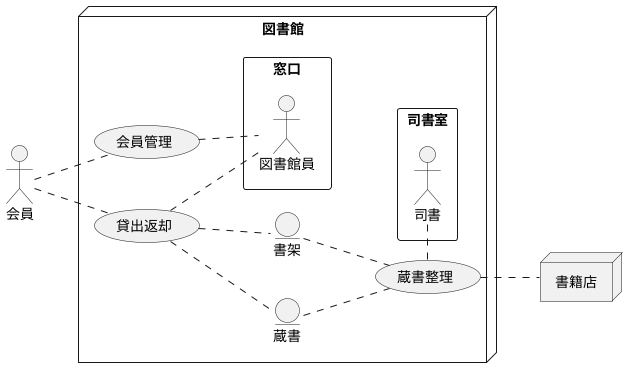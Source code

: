 @startuml
left to right direction

actor 会員
node 書籍店
node 図書館 {
  entity 蔵書
  entity 書架
  rectangle 窓口 {
    actor 図書館員
  }
  rectangle 司書室 {
    actor 司書
  }

  会員 .. (会員管理)
  (会員管理) .. 図書館員

  会員 .. (貸出返却)
  (貸出返却) .. 図書館員
  (貸出返却) .. 蔵書
  (貸出返却) .. 書架

  蔵書 .. (蔵書整理)
  書架 .. (蔵書整理)
  (蔵書整理) . 司書
  (蔵書整理) .. 書籍店
}
@enduml
